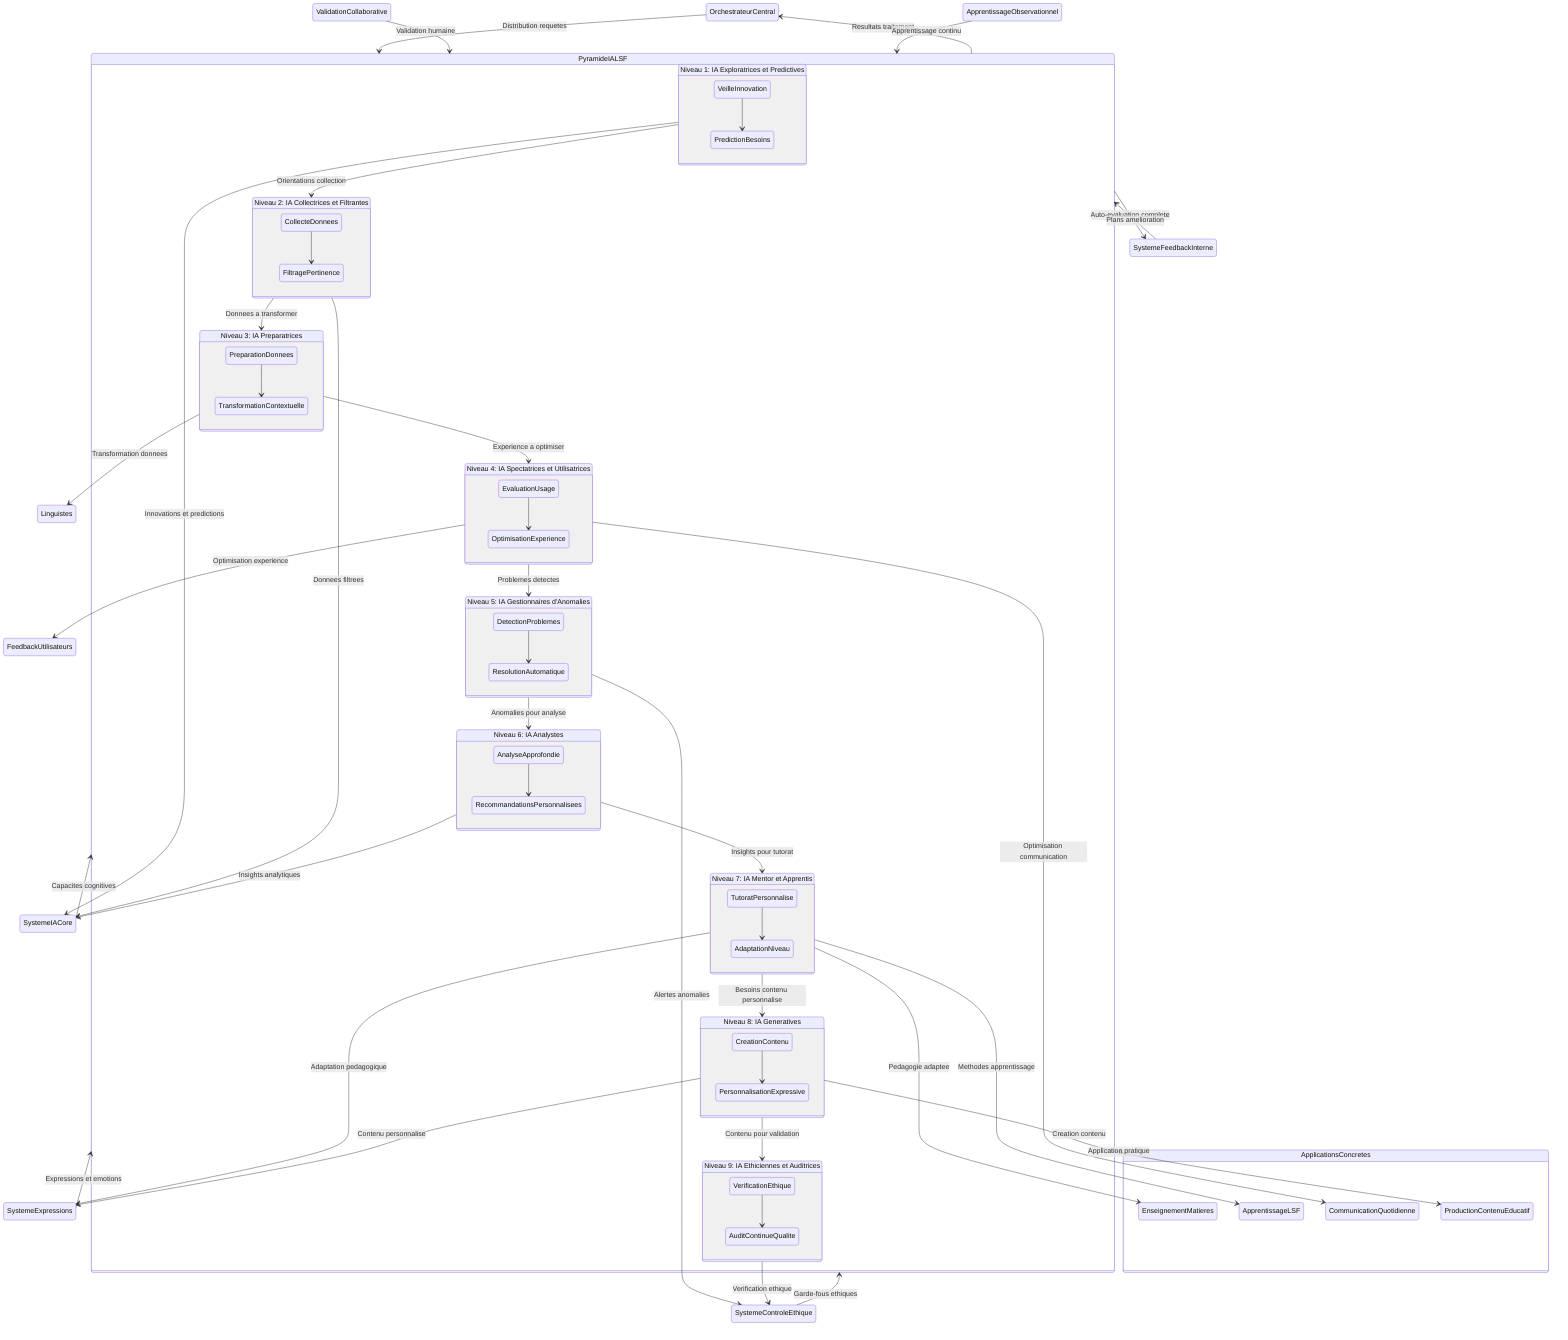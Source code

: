 stateDiagram-v2
    %% Composants clés de l'architecture existante (simplifiés)
    state "OrchestrateurCentral" as OC
    state "SystemeIACore" as IAC
    state "SystemeExpressions" as SE
    state "ValidationCollaborative" as VC
    state "SystemeControleEthique" as SCE
    state "Linguistes" as LIN
    state "FeedbackUtilisateurs" as FU
    state "ApprentissageObservationnel" as AO
    
    %% Structure simplifiée de la Pyramide IA
    state "PyramideIALSF" as PIR {
        state "Niveau 1: IA Exploratrices et Predictives" as N1 {
            VeilleInnovation --> PredictionBesoins
        }
        
        state "Niveau 2: IA Collectrices et Filtrantes" as N2 {
            CollecteDonnees --> FiltragePertinence
        }
        
        state "Niveau 3: IA Preparatrices" as N3 {
            PreparationDonnees --> TransformationContextuelle
        }
        
        state "Niveau 4: IA Spectatrices et Utilisatrices" as N4 {
            EvaluationUsage --> OptimisationExperience
        }
        
        state "Niveau 5: IA Gestionnaires d'Anomalies" as N5 {
            DetectionProblemes --> ResolutionAutomatique
        }
        
        state "Niveau 6: IA Analystes" as N6 {
            AnalyseApprofondie --> RecommandationsPersonnalisees
        }
        
        state "Niveau 7: IA Mentor et Apprentis" as N7 {
            TutoratPersonnalise --> AdaptationNiveau
        }
        
        state "Niveau 8: IA Generatives" as N8 {
            CreationContenu --> PersonnalisationExpressive
        }
        
        state "Niveau 9: IA Ethiciennes et Auditrices" as N9 {
            VerificationEthique --> AuditContinueQualite
        }
    }
    
    %% Liaisons avec l'Orchestrateur Central
    OC --> PIR: Distribution requetes
    PIR --> OC: Resultats traitement
    
    %% Intégration avec les systèmes principaux
    N1 --> IAC: Innovations et predictions
    N2 --> IAC: Donnees filtrees
    N3 --> LIN: Transformation donnees
    N4 --> FU: Optimisation experience
    N5 --> SCE: Alertes anomalies
    N6 --> IAC: Insights analytiques
    N7 --> SE: Adaptation pedagogique
    N8 --> SE: Contenu personnalise
    N9 --> SCE: Verification ethique
    
    %% Flux bidirectionnels
    IAC --> PIR: Capacites cognitives
    SE --> PIR: Expressions et emotions
    VC --> PIR: Validation humaine
    AO --> PIR: Apprentissage continu
    SCE --> PIR: Garde-fous ethiques
    
    %% Connexions inter-niveaux pyramide
    N1 --> N2: Orientations collection
    N2 --> N3: Donnees a transformer
    N3 --> N4: Experience a optimiser
    N4 --> N5: Problemes detectes
    N5 --> N6: Anomalies pour analyse
    N6 --> N7: Insights pour tutorat
    N7 --> N8: Besoins contenu personnalise
    N8 --> N9: Contenu pour validation
    
    %% Système de feedback interne (connexion)
    state "SystemeFeedbackInterne" as SFI
    PIR --> SFI: Auto-evaluation complete
    SFI --> PIR: Plans amelioration
    
    %% Les applications concrètes
    state "ApplicationsConcretes" as AC {
        state "EnseignementMatieres" as EM
        state "ApprentissageLSF" as AL
        state "CommunicationQuotidienne" as CQ
        state "ProductionContenuEducatif" as PCE
    }
    
    PIR --> AC: Application pratique
    N7 --> EM: Pedagogie adaptee
    N7 --> AL: Methodes apprentissage
    N8 --> PCE: Creation contenu
    N4 --> CQ: Optimisation communication